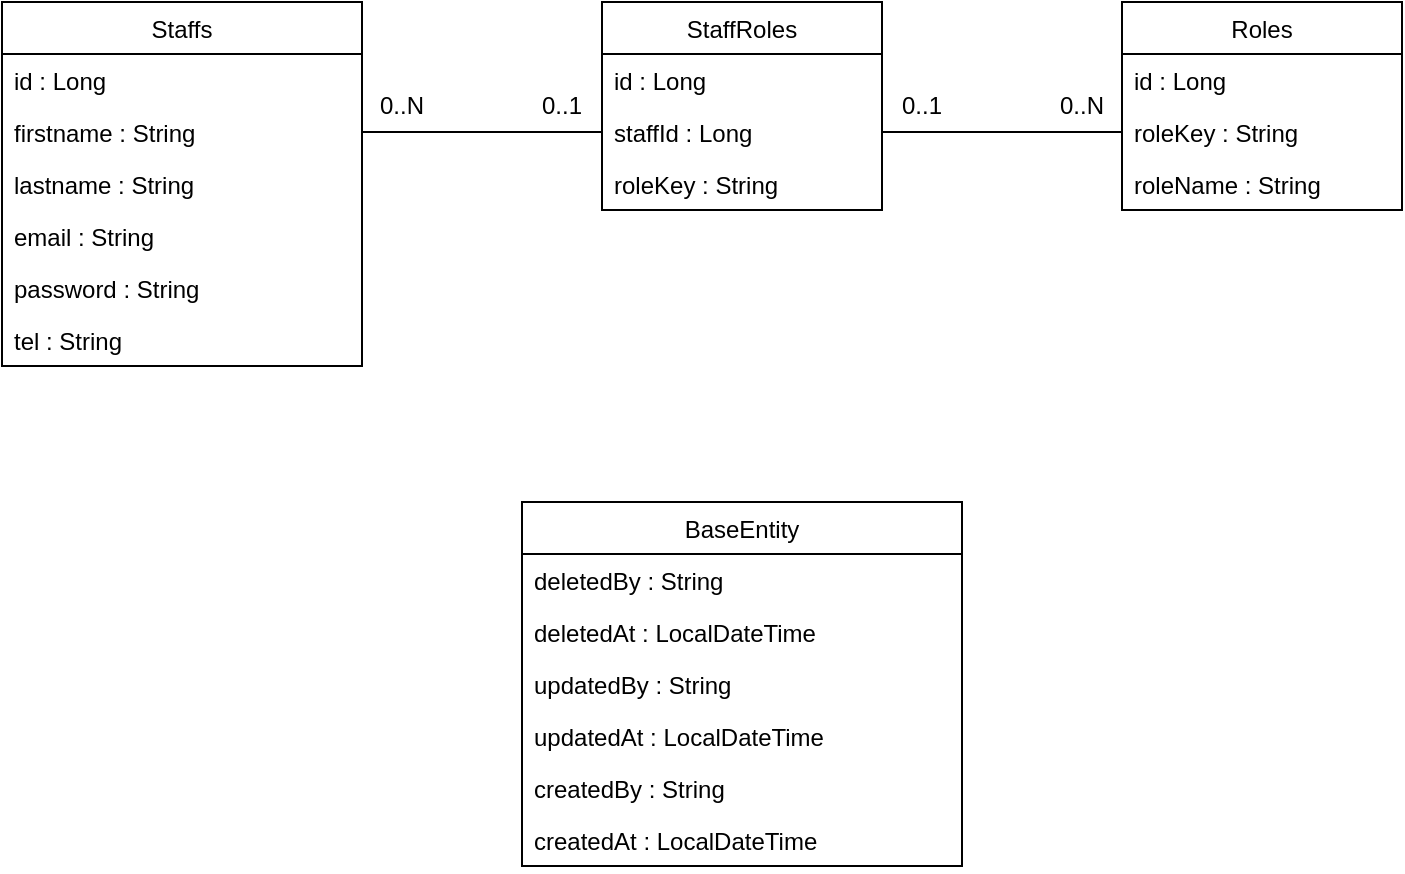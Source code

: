 <mxfile version="14.6.12" type="device"><diagram id="C5RBs43oDa-KdzZeNtuy" name="Page-1"><mxGraphModel dx="946" dy="623" grid="1" gridSize="10" guides="1" tooltips="1" connect="1" arrows="1" fold="1" page="1" pageScale="1" pageWidth="827" pageHeight="1169" math="0" shadow="0"><root><mxCell id="WIyWlLk6GJQsqaUBKTNV-0"/><mxCell id="WIyWlLk6GJQsqaUBKTNV-1" parent="WIyWlLk6GJQsqaUBKTNV-0"/><mxCell id="ILWgCX8V2UhLi6KVCIEd-4" value="Staffs" style="swimlane;fontStyle=0;childLayout=stackLayout;horizontal=1;startSize=26;fillColor=none;horizontalStack=0;resizeParent=1;resizeParentMax=0;resizeLast=0;collapsible=1;marginBottom=0;" vertex="1" parent="WIyWlLk6GJQsqaUBKTNV-1"><mxGeometry x="50" y="30" width="180" height="182" as="geometry"/></mxCell><mxCell id="ILWgCX8V2UhLi6KVCIEd-6" value="id : Long&#10;&#10;" style="text;strokeColor=none;fillColor=none;align=left;verticalAlign=top;spacingLeft=4;spacingRight=4;overflow=hidden;rotatable=0;points=[[0,0.5],[1,0.5]];portConstraint=eastwest;" vertex="1" parent="ILWgCX8V2UhLi6KVCIEd-4"><mxGeometry y="26" width="180" height="26" as="geometry"/></mxCell><mxCell id="ILWgCX8V2UhLi6KVCIEd-7" value="firstname : String" style="text;strokeColor=none;fillColor=none;align=left;verticalAlign=top;spacingLeft=4;spacingRight=4;overflow=hidden;rotatable=0;points=[[0,0.5],[1,0.5]];portConstraint=eastwest;" vertex="1" parent="ILWgCX8V2UhLi6KVCIEd-4"><mxGeometry y="52" width="180" height="26" as="geometry"/></mxCell><mxCell id="ILWgCX8V2UhLi6KVCIEd-9" value="lastname : String" style="text;strokeColor=none;fillColor=none;align=left;verticalAlign=top;spacingLeft=4;spacingRight=4;overflow=hidden;rotatable=0;points=[[0,0.5],[1,0.5]];portConstraint=eastwest;" vertex="1" parent="ILWgCX8V2UhLi6KVCIEd-4"><mxGeometry y="78" width="180" height="26" as="geometry"/></mxCell><mxCell id="ILWgCX8V2UhLi6KVCIEd-10" value="email : String" style="text;strokeColor=none;fillColor=none;align=left;verticalAlign=top;spacingLeft=4;spacingRight=4;overflow=hidden;rotatable=0;points=[[0,0.5],[1,0.5]];portConstraint=eastwest;" vertex="1" parent="ILWgCX8V2UhLi6KVCIEd-4"><mxGeometry y="104" width="180" height="26" as="geometry"/></mxCell><mxCell id="ILWgCX8V2UhLi6KVCIEd-11" value="password : String&#10;" style="text;strokeColor=none;fillColor=none;align=left;verticalAlign=top;spacingLeft=4;spacingRight=4;overflow=hidden;rotatable=0;points=[[0,0.5],[1,0.5]];portConstraint=eastwest;" vertex="1" parent="ILWgCX8V2UhLi6KVCIEd-4"><mxGeometry y="130" width="180" height="26" as="geometry"/></mxCell><mxCell id="ILWgCX8V2UhLi6KVCIEd-12" value="tel : String" style="text;strokeColor=none;fillColor=none;align=left;verticalAlign=top;spacingLeft=4;spacingRight=4;overflow=hidden;rotatable=0;points=[[0,0.5],[1,0.5]];portConstraint=eastwest;" vertex="1" parent="ILWgCX8V2UhLi6KVCIEd-4"><mxGeometry y="156" width="180" height="26" as="geometry"/></mxCell><mxCell id="ILWgCX8V2UhLi6KVCIEd-20" value="StaffRoles" style="swimlane;fontStyle=0;childLayout=stackLayout;horizontal=1;startSize=26;fillColor=none;horizontalStack=0;resizeParent=1;resizeParentMax=0;resizeLast=0;collapsible=1;marginBottom=0;" vertex="1" parent="WIyWlLk6GJQsqaUBKTNV-1"><mxGeometry x="350" y="30" width="140" height="104" as="geometry"/></mxCell><mxCell id="ILWgCX8V2UhLi6KVCIEd-21" value="id : Long" style="text;strokeColor=none;fillColor=none;align=left;verticalAlign=top;spacingLeft=4;spacingRight=4;overflow=hidden;rotatable=0;points=[[0,0.5],[1,0.5]];portConstraint=eastwest;" vertex="1" parent="ILWgCX8V2UhLi6KVCIEd-20"><mxGeometry y="26" width="140" height="26" as="geometry"/></mxCell><mxCell id="ILWgCX8V2UhLi6KVCIEd-50" value="staffId : Long&#10;" style="text;strokeColor=none;fillColor=none;align=left;verticalAlign=top;spacingLeft=4;spacingRight=4;overflow=hidden;rotatable=0;points=[[0,0.5],[1,0.5]];portConstraint=eastwest;" vertex="1" parent="ILWgCX8V2UhLi6KVCIEd-20"><mxGeometry y="52" width="140" height="26" as="geometry"/></mxCell><mxCell id="ILWgCX8V2UhLi6KVCIEd-52" value="roleKey : String&#10;" style="text;strokeColor=none;fillColor=none;align=left;verticalAlign=top;spacingLeft=4;spacingRight=4;overflow=hidden;rotatable=0;points=[[0,0.5],[1,0.5]];portConstraint=eastwest;" vertex="1" parent="ILWgCX8V2UhLi6KVCIEd-20"><mxGeometry y="78" width="140" height="26" as="geometry"/></mxCell><mxCell id="ILWgCX8V2UhLi6KVCIEd-24" value="Roles" style="swimlane;fontStyle=0;childLayout=stackLayout;horizontal=1;startSize=26;fillColor=none;horizontalStack=0;resizeParent=1;resizeParentMax=0;resizeLast=0;collapsible=1;marginBottom=0;" vertex="1" parent="WIyWlLk6GJQsqaUBKTNV-1"><mxGeometry x="610" y="30" width="140" height="104" as="geometry"/></mxCell><mxCell id="ILWgCX8V2UhLi6KVCIEd-25" value="id : Long" style="text;strokeColor=none;fillColor=none;align=left;verticalAlign=top;spacingLeft=4;spacingRight=4;overflow=hidden;rotatable=0;points=[[0,0.5],[1,0.5]];portConstraint=eastwest;" vertex="1" parent="ILWgCX8V2UhLi6KVCIEd-24"><mxGeometry y="26" width="140" height="26" as="geometry"/></mxCell><mxCell id="ILWgCX8V2UhLi6KVCIEd-33" value="roleKey : String" style="text;strokeColor=none;fillColor=none;align=left;verticalAlign=top;spacingLeft=4;spacingRight=4;overflow=hidden;rotatable=0;points=[[0,0.5],[1,0.5]];portConstraint=eastwest;" vertex="1" parent="ILWgCX8V2UhLi6KVCIEd-24"><mxGeometry y="52" width="140" height="26" as="geometry"/></mxCell><mxCell id="ILWgCX8V2UhLi6KVCIEd-54" value="roleName : String&#10;" style="text;strokeColor=none;fillColor=none;align=left;verticalAlign=top;spacingLeft=4;spacingRight=4;overflow=hidden;rotatable=0;points=[[0,0.5],[1,0.5]];portConstraint=eastwest;" vertex="1" parent="ILWgCX8V2UhLi6KVCIEd-24"><mxGeometry y="78" width="140" height="26" as="geometry"/></mxCell><mxCell id="ILWgCX8V2UhLi6KVCIEd-34" value="BaseEntity" style="swimlane;fontStyle=0;childLayout=stackLayout;horizontal=1;startSize=26;fillColor=none;horizontalStack=0;resizeParent=1;resizeParentMax=0;resizeLast=0;collapsible=1;marginBottom=0;" vertex="1" parent="WIyWlLk6GJQsqaUBKTNV-1"><mxGeometry x="310" y="280" width="220" height="182" as="geometry"/></mxCell><mxCell id="ILWgCX8V2UhLi6KVCIEd-49" value="deletedBy : String" style="text;strokeColor=none;fillColor=none;align=left;verticalAlign=top;spacingLeft=4;spacingRight=4;overflow=hidden;rotatable=0;points=[[0,0.5],[1,0.5]];portConstraint=eastwest;" vertex="1" parent="ILWgCX8V2UhLi6KVCIEd-34"><mxGeometry y="26" width="220" height="26" as="geometry"/></mxCell><mxCell id="ILWgCX8V2UhLi6KVCIEd-48" value="deletedAt : LocalDateTime" style="text;strokeColor=none;fillColor=none;align=left;verticalAlign=top;spacingLeft=4;spacingRight=4;overflow=hidden;rotatable=0;points=[[0,0.5],[1,0.5]];portConstraint=eastwest;" vertex="1" parent="ILWgCX8V2UhLi6KVCIEd-34"><mxGeometry y="52" width="220" height="26" as="geometry"/></mxCell><mxCell id="ILWgCX8V2UhLi6KVCIEd-47" value="updatedBy : String" style="text;strokeColor=none;fillColor=none;align=left;verticalAlign=top;spacingLeft=4;spacingRight=4;overflow=hidden;rotatable=0;points=[[0,0.5],[1,0.5]];portConstraint=eastwest;" vertex="1" parent="ILWgCX8V2UhLi6KVCIEd-34"><mxGeometry y="78" width="220" height="26" as="geometry"/></mxCell><mxCell id="ILWgCX8V2UhLi6KVCIEd-46" value="updatedAt : LocalDateTime" style="text;strokeColor=none;fillColor=none;align=left;verticalAlign=top;spacingLeft=4;spacingRight=4;overflow=hidden;rotatable=0;points=[[0,0.5],[1,0.5]];portConstraint=eastwest;" vertex="1" parent="ILWgCX8V2UhLi6KVCIEd-34"><mxGeometry y="104" width="220" height="26" as="geometry"/></mxCell><mxCell id="ILWgCX8V2UhLi6KVCIEd-45" value="createdBy : String" style="text;strokeColor=none;fillColor=none;align=left;verticalAlign=top;spacingLeft=4;spacingRight=4;overflow=hidden;rotatable=0;points=[[0,0.5],[1,0.5]];portConstraint=eastwest;" vertex="1" parent="ILWgCX8V2UhLi6KVCIEd-34"><mxGeometry y="130" width="220" height="26" as="geometry"/></mxCell><mxCell id="ILWgCX8V2UhLi6KVCIEd-44" value="createdAt : LocalDateTime" style="text;strokeColor=none;fillColor=none;align=left;verticalAlign=top;spacingLeft=4;spacingRight=4;overflow=hidden;rotatable=0;points=[[0,0.5],[1,0.5]];portConstraint=eastwest;" vertex="1" parent="ILWgCX8V2UhLi6KVCIEd-34"><mxGeometry y="156" width="220" height="26" as="geometry"/></mxCell><mxCell id="ILWgCX8V2UhLi6KVCIEd-59" value="" style="endArrow=none;html=1;entryX=0;entryY=0.5;entryDx=0;entryDy=0;" edge="1" parent="WIyWlLk6GJQsqaUBKTNV-1" source="ILWgCX8V2UhLi6KVCIEd-7" target="ILWgCX8V2UhLi6KVCIEd-50"><mxGeometry width="50" height="50" relative="1" as="geometry"><mxPoint x="330" y="150" as="sourcePoint"/><mxPoint x="310" y="100" as="targetPoint"/></mxGeometry></mxCell><mxCell id="ILWgCX8V2UhLi6KVCIEd-60" value="0..N" style="text;html=1;strokeColor=none;fillColor=none;align=center;verticalAlign=middle;whiteSpace=wrap;rounded=0;" vertex="1" parent="WIyWlLk6GJQsqaUBKTNV-1"><mxGeometry x="230" y="72" width="40" height="20" as="geometry"/></mxCell><mxCell id="ILWgCX8V2UhLi6KVCIEd-61" value="0..1" style="text;html=1;strokeColor=none;fillColor=none;align=center;verticalAlign=middle;whiteSpace=wrap;rounded=0;" vertex="1" parent="WIyWlLk6GJQsqaUBKTNV-1"><mxGeometry x="310" y="72" width="40" height="20" as="geometry"/></mxCell><mxCell id="ILWgCX8V2UhLi6KVCIEd-62" value="0..N" style="text;html=1;strokeColor=none;fillColor=none;align=center;verticalAlign=middle;whiteSpace=wrap;rounded=0;" vertex="1" parent="WIyWlLk6GJQsqaUBKTNV-1"><mxGeometry x="570" y="72" width="40" height="20" as="geometry"/></mxCell><mxCell id="ILWgCX8V2UhLi6KVCIEd-63" value="0..1" style="text;html=1;strokeColor=none;fillColor=none;align=center;verticalAlign=middle;whiteSpace=wrap;rounded=0;" vertex="1" parent="WIyWlLk6GJQsqaUBKTNV-1"><mxGeometry x="490" y="72" width="40" height="20" as="geometry"/></mxCell><mxCell id="ILWgCX8V2UhLi6KVCIEd-68" value="" style="endArrow=none;html=1;entryX=1;entryY=0.5;entryDx=0;entryDy=0;exitX=0;exitY=0.5;exitDx=0;exitDy=0;" edge="1" parent="WIyWlLk6GJQsqaUBKTNV-1" source="ILWgCX8V2UhLi6KVCIEd-33" target="ILWgCX8V2UhLi6KVCIEd-50"><mxGeometry width="50" height="50" relative="1" as="geometry"><mxPoint x="330" y="150" as="sourcePoint"/><mxPoint x="380" y="100" as="targetPoint"/></mxGeometry></mxCell></root></mxGraphModel></diagram></mxfile>